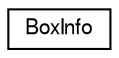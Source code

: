 digraph "Graphical Class Hierarchy"
{
  edge [fontname="FreeSans",fontsize="10",labelfontname="FreeSans",labelfontsize="10"];
  node [fontname="FreeSans",fontsize="10",shape=record];
  rankdir="LR";
  Node1 [label="BoxInfo",height=0.2,width=0.4,color="black", fillcolor="white", style="filled",URL="$d3/d7a/class_box_info.html"];
}
